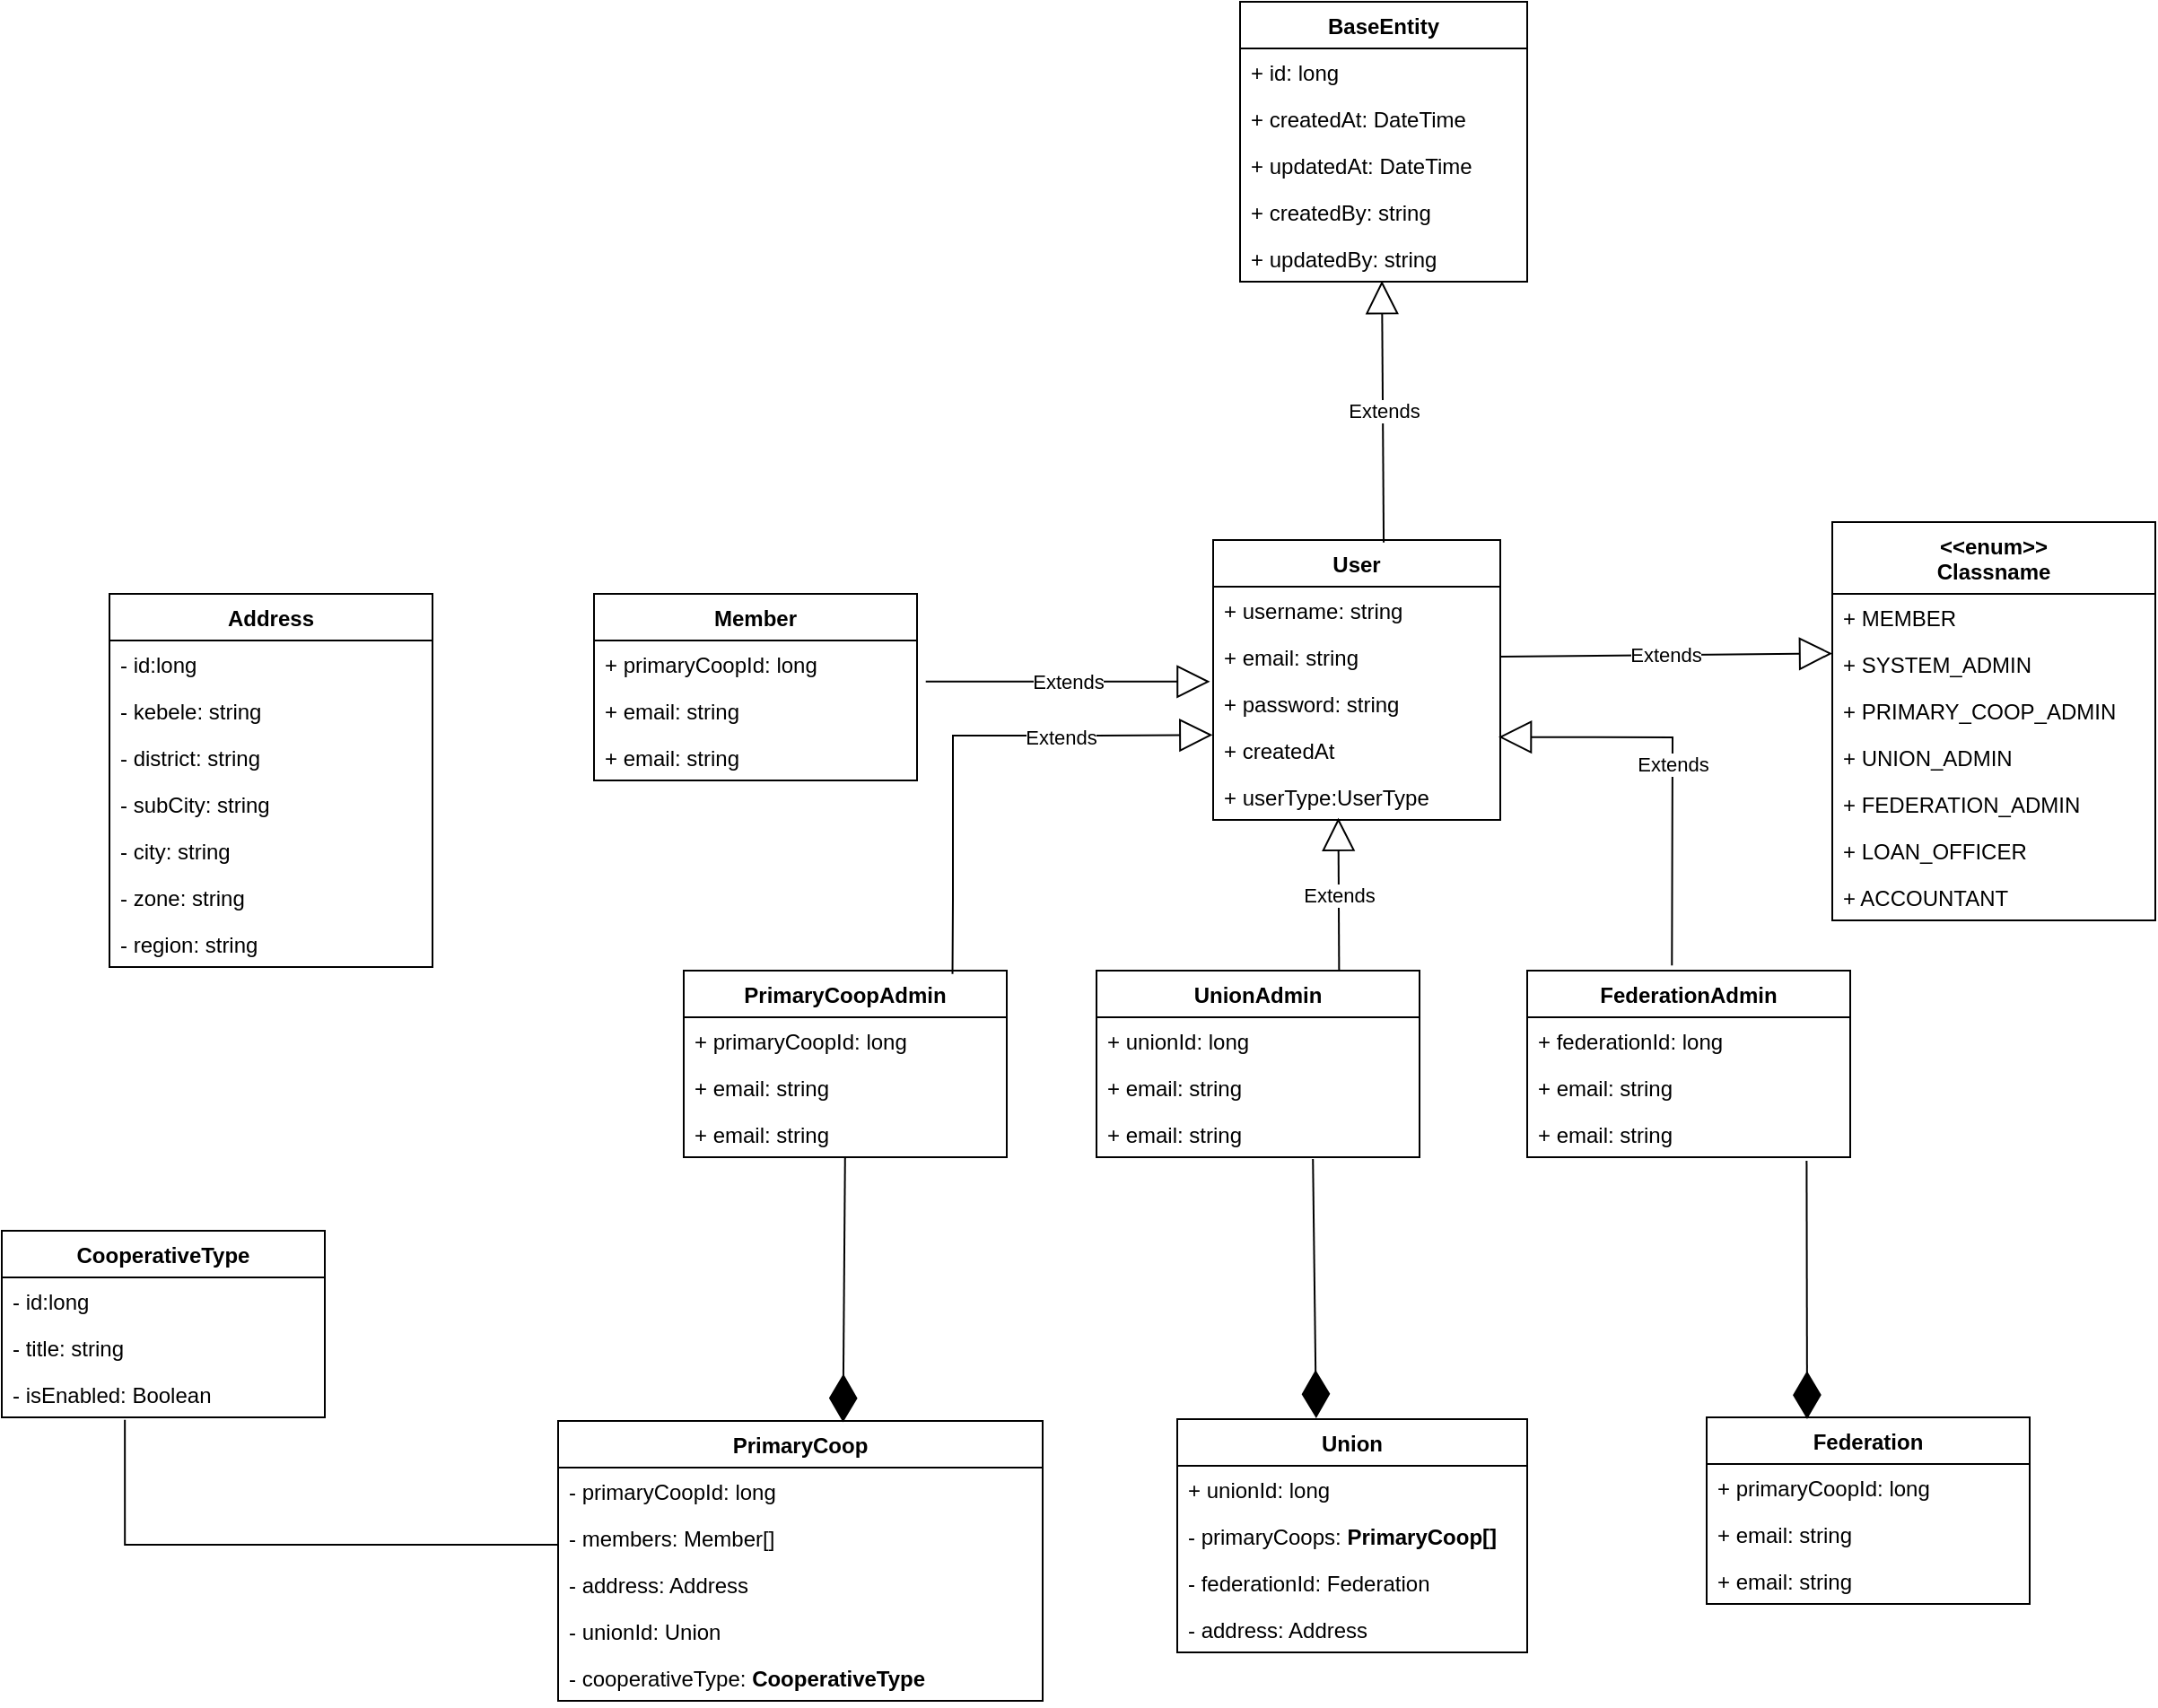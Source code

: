 <mxfile version="24.8.4">
  <diagram name="Page-1" id="tjhlQKhU3LrcpqJg-mDT">
    <mxGraphModel dx="2318" dy="2051" grid="1" gridSize="10" guides="1" tooltips="1" connect="1" arrows="1" fold="1" page="1" pageScale="1" pageWidth="850" pageHeight="1100" math="0" shadow="0">
      <root>
        <mxCell id="0" />
        <mxCell id="1" parent="0" />
        <mxCell id="XVEDFk87M5Y_E1yktcPb-2" value="User" style="swimlane;fontStyle=1;align=center;verticalAlign=top;childLayout=stackLayout;horizontal=1;startSize=26;horizontalStack=0;resizeParent=1;resizeParentMax=0;resizeLast=0;collapsible=1;marginBottom=0;whiteSpace=wrap;html=1;" vertex="1" parent="1">
          <mxGeometry x="345" y="160" width="160" height="156" as="geometry" />
        </mxCell>
        <mxCell id="XVEDFk87M5Y_E1yktcPb-10" value="+ username: string" style="text;strokeColor=none;fillColor=none;align=left;verticalAlign=top;spacingLeft=4;spacingRight=4;overflow=hidden;rotatable=0;points=[[0,0.5],[1,0.5]];portConstraint=eastwest;whiteSpace=wrap;html=1;" vertex="1" parent="XVEDFk87M5Y_E1yktcPb-2">
          <mxGeometry y="26" width="160" height="26" as="geometry" />
        </mxCell>
        <mxCell id="XVEDFk87M5Y_E1yktcPb-11" value="+ email: string" style="text;strokeColor=none;fillColor=none;align=left;verticalAlign=top;spacingLeft=4;spacingRight=4;overflow=hidden;rotatable=0;points=[[0,0.5],[1,0.5]];portConstraint=eastwest;whiteSpace=wrap;html=1;" vertex="1" parent="XVEDFk87M5Y_E1yktcPb-2">
          <mxGeometry y="52" width="160" height="26" as="geometry" />
        </mxCell>
        <mxCell id="XVEDFk87M5Y_E1yktcPb-12" value="+ password: string" style="text;strokeColor=none;fillColor=none;align=left;verticalAlign=top;spacingLeft=4;spacingRight=4;overflow=hidden;rotatable=0;points=[[0,0.5],[1,0.5]];portConstraint=eastwest;whiteSpace=wrap;html=1;" vertex="1" parent="XVEDFk87M5Y_E1yktcPb-2">
          <mxGeometry y="78" width="160" height="26" as="geometry" />
        </mxCell>
        <mxCell id="XVEDFk87M5Y_E1yktcPb-13" value="+ createdAt" style="text;strokeColor=none;fillColor=none;align=left;verticalAlign=top;spacingLeft=4;spacingRight=4;overflow=hidden;rotatable=0;points=[[0,0.5],[1,0.5]];portConstraint=eastwest;whiteSpace=wrap;html=1;" vertex="1" parent="XVEDFk87M5Y_E1yktcPb-2">
          <mxGeometry y="104" width="160" height="26" as="geometry" />
        </mxCell>
        <mxCell id="XVEDFk87M5Y_E1yktcPb-14" value="+ userType:UserType" style="text;strokeColor=none;fillColor=none;align=left;verticalAlign=top;spacingLeft=4;spacingRight=4;overflow=hidden;rotatable=0;points=[[0,0.5],[1,0.5]];portConstraint=eastwest;whiteSpace=wrap;html=1;" vertex="1" parent="XVEDFk87M5Y_E1yktcPb-2">
          <mxGeometry y="130" width="160" height="26" as="geometry" />
        </mxCell>
        <mxCell id="XVEDFk87M5Y_E1yktcPb-15" value="BaseEntity" style="swimlane;fontStyle=1;align=center;verticalAlign=top;childLayout=stackLayout;horizontal=1;startSize=26;horizontalStack=0;resizeParent=1;resizeParentMax=0;resizeLast=0;collapsible=1;marginBottom=0;whiteSpace=wrap;html=1;" vertex="1" parent="1">
          <mxGeometry x="360" y="-140" width="160" height="156" as="geometry" />
        </mxCell>
        <mxCell id="XVEDFk87M5Y_E1yktcPb-16" value="+ id: long" style="text;strokeColor=none;fillColor=none;align=left;verticalAlign=top;spacingLeft=4;spacingRight=4;overflow=hidden;rotatable=0;points=[[0,0.5],[1,0.5]];portConstraint=eastwest;whiteSpace=wrap;html=1;" vertex="1" parent="XVEDFk87M5Y_E1yktcPb-15">
          <mxGeometry y="26" width="160" height="26" as="geometry" />
        </mxCell>
        <mxCell id="XVEDFk87M5Y_E1yktcPb-22" value="+ createdAt: DateTime" style="text;strokeColor=none;fillColor=none;align=left;verticalAlign=top;spacingLeft=4;spacingRight=4;overflow=hidden;rotatable=0;points=[[0,0.5],[1,0.5]];portConstraint=eastwest;whiteSpace=wrap;html=1;" vertex="1" parent="XVEDFk87M5Y_E1yktcPb-15">
          <mxGeometry y="52" width="160" height="26" as="geometry" />
        </mxCell>
        <mxCell id="XVEDFk87M5Y_E1yktcPb-21" value="+ updatedAt: DateTime" style="text;strokeColor=none;fillColor=none;align=left;verticalAlign=top;spacingLeft=4;spacingRight=4;overflow=hidden;rotatable=0;points=[[0,0.5],[1,0.5]];portConstraint=eastwest;whiteSpace=wrap;html=1;" vertex="1" parent="XVEDFk87M5Y_E1yktcPb-15">
          <mxGeometry y="78" width="160" height="26" as="geometry" />
        </mxCell>
        <mxCell id="XVEDFk87M5Y_E1yktcPb-20" value="+ createdBy: string" style="text;strokeColor=none;fillColor=none;align=left;verticalAlign=top;spacingLeft=4;spacingRight=4;overflow=hidden;rotatable=0;points=[[0,0.5],[1,0.5]];portConstraint=eastwest;whiteSpace=wrap;html=1;" vertex="1" parent="XVEDFk87M5Y_E1yktcPb-15">
          <mxGeometry y="104" width="160" height="26" as="geometry" />
        </mxCell>
        <mxCell id="XVEDFk87M5Y_E1yktcPb-19" value="+ updatedBy: string" style="text;strokeColor=none;fillColor=none;align=left;verticalAlign=top;spacingLeft=4;spacingRight=4;overflow=hidden;rotatable=0;points=[[0,0.5],[1,0.5]];portConstraint=eastwest;whiteSpace=wrap;html=1;" vertex="1" parent="XVEDFk87M5Y_E1yktcPb-15">
          <mxGeometry y="130" width="160" height="26" as="geometry" />
        </mxCell>
        <mxCell id="XVEDFk87M5Y_E1yktcPb-28" value="Extends" style="endArrow=block;endSize=16;endFill=0;html=1;rounded=0;exitX=0.594;exitY=0.009;exitDx=0;exitDy=0;entryX=0.494;entryY=0.982;entryDx=0;entryDy=0;entryPerimeter=0;exitPerimeter=0;" edge="1" parent="1" source="XVEDFk87M5Y_E1yktcPb-2" target="XVEDFk87M5Y_E1yktcPb-19">
          <mxGeometry width="160" relative="1" as="geometry">
            <mxPoint x="370" y="10" as="sourcePoint" />
            <mxPoint x="530" y="10" as="targetPoint" />
          </mxGeometry>
        </mxCell>
        <mxCell id="XVEDFk87M5Y_E1yktcPb-36" value="&amp;lt;&amp;lt;enum&amp;gt;&amp;gt;&lt;div&gt;Classname&lt;/div&gt;" style="swimlane;fontStyle=1;align=center;verticalAlign=top;childLayout=stackLayout;horizontal=1;startSize=40;horizontalStack=0;resizeParent=1;resizeParentMax=0;resizeLast=0;collapsible=1;marginBottom=0;whiteSpace=wrap;html=1;" vertex="1" parent="1">
          <mxGeometry x="690" y="150" width="180" height="222" as="geometry" />
        </mxCell>
        <mxCell id="XVEDFk87M5Y_E1yktcPb-37" value="+ MEMBER" style="text;strokeColor=none;fillColor=none;align=left;verticalAlign=top;spacingLeft=4;spacingRight=4;overflow=hidden;rotatable=0;points=[[0,0.5],[1,0.5]];portConstraint=eastwest;whiteSpace=wrap;html=1;" vertex="1" parent="XVEDFk87M5Y_E1yktcPb-36">
          <mxGeometry y="40" width="180" height="26" as="geometry" />
        </mxCell>
        <mxCell id="XVEDFk87M5Y_E1yktcPb-43" value="+ SYSTEM_ADMIN" style="text;strokeColor=none;fillColor=none;align=left;verticalAlign=top;spacingLeft=4;spacingRight=4;overflow=hidden;rotatable=0;points=[[0,0.5],[1,0.5]];portConstraint=eastwest;whiteSpace=wrap;html=1;" vertex="1" parent="XVEDFk87M5Y_E1yktcPb-36">
          <mxGeometry y="66" width="180" height="26" as="geometry" />
        </mxCell>
        <mxCell id="XVEDFk87M5Y_E1yktcPb-40" value="+ PRIMARY_COOP_ADMIN" style="text;strokeColor=none;fillColor=none;align=left;verticalAlign=top;spacingLeft=4;spacingRight=4;overflow=hidden;rotatable=0;points=[[0,0.5],[1,0.5]];portConstraint=eastwest;whiteSpace=wrap;html=1;" vertex="1" parent="XVEDFk87M5Y_E1yktcPb-36">
          <mxGeometry y="92" width="180" height="26" as="geometry" />
        </mxCell>
        <mxCell id="XVEDFk87M5Y_E1yktcPb-41" value="+ UNION_ADMIN" style="text;strokeColor=none;fillColor=none;align=left;verticalAlign=top;spacingLeft=4;spacingRight=4;overflow=hidden;rotatable=0;points=[[0,0.5],[1,0.5]];portConstraint=eastwest;whiteSpace=wrap;html=1;" vertex="1" parent="XVEDFk87M5Y_E1yktcPb-36">
          <mxGeometry y="118" width="180" height="26" as="geometry" />
        </mxCell>
        <mxCell id="XVEDFk87M5Y_E1yktcPb-42" value="+ FEDERATION_ADMIN" style="text;strokeColor=none;fillColor=none;align=left;verticalAlign=top;spacingLeft=4;spacingRight=4;overflow=hidden;rotatable=0;points=[[0,0.5],[1,0.5]];portConstraint=eastwest;whiteSpace=wrap;html=1;" vertex="1" parent="XVEDFk87M5Y_E1yktcPb-36">
          <mxGeometry y="144" width="180" height="26" as="geometry" />
        </mxCell>
        <mxCell id="XVEDFk87M5Y_E1yktcPb-44" value="+ LOAN_OFFICER" style="text;strokeColor=none;fillColor=none;align=left;verticalAlign=top;spacingLeft=4;spacingRight=4;overflow=hidden;rotatable=0;points=[[0,0.5],[1,0.5]];portConstraint=eastwest;whiteSpace=wrap;html=1;" vertex="1" parent="XVEDFk87M5Y_E1yktcPb-36">
          <mxGeometry y="170" width="180" height="26" as="geometry" />
        </mxCell>
        <mxCell id="XVEDFk87M5Y_E1yktcPb-45" value="+ ACCOUNTANT" style="text;strokeColor=none;fillColor=none;align=left;verticalAlign=top;spacingLeft=4;spacingRight=4;overflow=hidden;rotatable=0;points=[[0,0.5],[1,0.5]];portConstraint=eastwest;whiteSpace=wrap;html=1;" vertex="1" parent="XVEDFk87M5Y_E1yktcPb-36">
          <mxGeometry y="196" width="180" height="26" as="geometry" />
        </mxCell>
        <mxCell id="XVEDFk87M5Y_E1yktcPb-46" value="Extends" style="endArrow=block;endSize=16;endFill=0;html=1;rounded=0;entryX=0;entryY=0.279;entryDx=0;entryDy=0;entryPerimeter=0;exitX=1;exitY=0.5;exitDx=0;exitDy=0;" edge="1" parent="1" source="XVEDFk87M5Y_E1yktcPb-11" target="XVEDFk87M5Y_E1yktcPb-43">
          <mxGeometry width="160" relative="1" as="geometry">
            <mxPoint x="505.0" y="219.998" as="sourcePoint" />
            <mxPoint x="664.88" y="221.052" as="targetPoint" />
          </mxGeometry>
        </mxCell>
        <mxCell id="XVEDFk87M5Y_E1yktcPb-47" value="PrimaryCoopAdmin" style="swimlane;fontStyle=1;align=center;verticalAlign=top;childLayout=stackLayout;horizontal=1;startSize=26;horizontalStack=0;resizeParent=1;resizeParentMax=0;resizeLast=0;collapsible=1;marginBottom=0;whiteSpace=wrap;html=1;" vertex="1" parent="1">
          <mxGeometry x="50" y="400" width="180" height="104" as="geometry" />
        </mxCell>
        <mxCell id="XVEDFk87M5Y_E1yktcPb-54" value="+ primaryCoopId: long" style="text;strokeColor=none;fillColor=none;align=left;verticalAlign=top;spacingLeft=4;spacingRight=4;overflow=hidden;rotatable=0;points=[[0,0.5],[1,0.5]];portConstraint=eastwest;whiteSpace=wrap;html=1;" vertex="1" parent="XVEDFk87M5Y_E1yktcPb-47">
          <mxGeometry y="26" width="180" height="26" as="geometry" />
        </mxCell>
        <mxCell id="XVEDFk87M5Y_E1yktcPb-53" value="+ email: string" style="text;strokeColor=none;fillColor=none;align=left;verticalAlign=top;spacingLeft=4;spacingRight=4;overflow=hidden;rotatable=0;points=[[0,0.5],[1,0.5]];portConstraint=eastwest;whiteSpace=wrap;html=1;" vertex="1" parent="XVEDFk87M5Y_E1yktcPb-47">
          <mxGeometry y="52" width="180" height="26" as="geometry" />
        </mxCell>
        <mxCell id="XVEDFk87M5Y_E1yktcPb-49" value="+ email: string" style="text;strokeColor=none;fillColor=none;align=left;verticalAlign=top;spacingLeft=4;spacingRight=4;overflow=hidden;rotatable=0;points=[[0,0.5],[1,0.5]];portConstraint=eastwest;whiteSpace=wrap;html=1;" vertex="1" parent="XVEDFk87M5Y_E1yktcPb-47">
          <mxGeometry y="78" width="180" height="26" as="geometry" />
        </mxCell>
        <mxCell id="XVEDFk87M5Y_E1yktcPb-57" value="UnionAdmin" style="swimlane;fontStyle=1;align=center;verticalAlign=top;childLayout=stackLayout;horizontal=1;startSize=26;horizontalStack=0;resizeParent=1;resizeParentMax=0;resizeLast=0;collapsible=1;marginBottom=0;whiteSpace=wrap;html=1;" vertex="1" parent="1">
          <mxGeometry x="280" y="400" width="180" height="104" as="geometry" />
        </mxCell>
        <mxCell id="XVEDFk87M5Y_E1yktcPb-59" value="+ unionId: long" style="text;strokeColor=none;fillColor=none;align=left;verticalAlign=top;spacingLeft=4;spacingRight=4;overflow=hidden;rotatable=0;points=[[0,0.5],[1,0.5]];portConstraint=eastwest;whiteSpace=wrap;html=1;" vertex="1" parent="XVEDFk87M5Y_E1yktcPb-57">
          <mxGeometry y="26" width="180" height="26" as="geometry" />
        </mxCell>
        <mxCell id="XVEDFk87M5Y_E1yktcPb-60" value="+ email: string" style="text;strokeColor=none;fillColor=none;align=left;verticalAlign=top;spacingLeft=4;spacingRight=4;overflow=hidden;rotatable=0;points=[[0,0.5],[1,0.5]];portConstraint=eastwest;whiteSpace=wrap;html=1;" vertex="1" parent="XVEDFk87M5Y_E1yktcPb-57">
          <mxGeometry y="52" width="180" height="26" as="geometry" />
        </mxCell>
        <mxCell id="XVEDFk87M5Y_E1yktcPb-61" value="+ email: string" style="text;strokeColor=none;fillColor=none;align=left;verticalAlign=top;spacingLeft=4;spacingRight=4;overflow=hidden;rotatable=0;points=[[0,0.5],[1,0.5]];portConstraint=eastwest;whiteSpace=wrap;html=1;" vertex="1" parent="XVEDFk87M5Y_E1yktcPb-57">
          <mxGeometry y="78" width="180" height="26" as="geometry" />
        </mxCell>
        <mxCell id="XVEDFk87M5Y_E1yktcPb-62" value="FederationAdmin" style="swimlane;fontStyle=1;align=center;verticalAlign=top;childLayout=stackLayout;horizontal=1;startSize=26;horizontalStack=0;resizeParent=1;resizeParentMax=0;resizeLast=0;collapsible=1;marginBottom=0;whiteSpace=wrap;html=1;" vertex="1" parent="1">
          <mxGeometry x="520" y="400" width="180" height="104" as="geometry" />
        </mxCell>
        <mxCell id="XVEDFk87M5Y_E1yktcPb-63" value="+ federationId: long" style="text;strokeColor=none;fillColor=none;align=left;verticalAlign=top;spacingLeft=4;spacingRight=4;overflow=hidden;rotatable=0;points=[[0,0.5],[1,0.5]];portConstraint=eastwest;whiteSpace=wrap;html=1;" vertex="1" parent="XVEDFk87M5Y_E1yktcPb-62">
          <mxGeometry y="26" width="180" height="26" as="geometry" />
        </mxCell>
        <mxCell id="XVEDFk87M5Y_E1yktcPb-64" value="+ email: string" style="text;strokeColor=none;fillColor=none;align=left;verticalAlign=top;spacingLeft=4;spacingRight=4;overflow=hidden;rotatable=0;points=[[0,0.5],[1,0.5]];portConstraint=eastwest;whiteSpace=wrap;html=1;" vertex="1" parent="XVEDFk87M5Y_E1yktcPb-62">
          <mxGeometry y="52" width="180" height="26" as="geometry" />
        </mxCell>
        <mxCell id="XVEDFk87M5Y_E1yktcPb-65" value="+ email: string" style="text;strokeColor=none;fillColor=none;align=left;verticalAlign=top;spacingLeft=4;spacingRight=4;overflow=hidden;rotatable=0;points=[[0,0.5],[1,0.5]];portConstraint=eastwest;whiteSpace=wrap;html=1;" vertex="1" parent="XVEDFk87M5Y_E1yktcPb-62">
          <mxGeometry y="78" width="180" height="26" as="geometry" />
        </mxCell>
        <mxCell id="XVEDFk87M5Y_E1yktcPb-66" value="Extends" style="endArrow=block;endSize=16;endFill=0;html=1;rounded=0;entryX=0.436;entryY=0.956;entryDx=0;entryDy=0;entryPerimeter=0;exitX=0.751;exitY=0.012;exitDx=0;exitDy=0;exitPerimeter=0;" edge="1" parent="1" target="XVEDFk87M5Y_E1yktcPb-14">
          <mxGeometry width="160" relative="1" as="geometry">
            <mxPoint x="415.18" y="400.248" as="sourcePoint" />
            <mxPoint x="412.68" y="316.742" as="targetPoint" />
          </mxGeometry>
        </mxCell>
        <mxCell id="XVEDFk87M5Y_E1yktcPb-67" value="Extends" style="endArrow=block;endSize=16;endFill=0;html=1;rounded=0;entryX=0.994;entryY=0.223;entryDx=0;entryDy=0;entryPerimeter=0;exitX=0.448;exitY=-0.028;exitDx=0;exitDy=0;exitPerimeter=0;" edge="1" parent="1" source="XVEDFk87M5Y_E1yktcPb-62" target="XVEDFk87M5Y_E1yktcPb-13">
          <mxGeometry width="160" relative="1" as="geometry">
            <mxPoint x="479.76" y="397.26" as="sourcePoint" />
            <mxPoint x="483.76" y="316.26" as="targetPoint" />
            <Array as="points">
              <mxPoint x="601" y="270" />
            </Array>
          </mxGeometry>
        </mxCell>
        <mxCell id="XVEDFk87M5Y_E1yktcPb-68" value="PrimaryCoop" style="swimlane;fontStyle=1;align=center;verticalAlign=top;childLayout=stackLayout;horizontal=1;startSize=26;horizontalStack=0;resizeParent=1;resizeParentMax=0;resizeLast=0;collapsible=1;marginBottom=0;whiteSpace=wrap;html=1;" vertex="1" parent="1">
          <mxGeometry x="-20" y="651" width="270" height="156" as="geometry" />
        </mxCell>
        <mxCell id="XVEDFk87M5Y_E1yktcPb-69" value="- primaryCoopId: long" style="text;strokeColor=none;fillColor=none;align=left;verticalAlign=top;spacingLeft=4;spacingRight=4;overflow=hidden;rotatable=0;points=[[0,0.5],[1,0.5]];portConstraint=eastwest;whiteSpace=wrap;html=1;" vertex="1" parent="XVEDFk87M5Y_E1yktcPb-68">
          <mxGeometry y="26" width="270" height="26" as="geometry" />
        </mxCell>
        <mxCell id="XVEDFk87M5Y_E1yktcPb-70" value="- members: Member[]" style="text;strokeColor=none;fillColor=none;align=left;verticalAlign=top;spacingLeft=4;spacingRight=4;overflow=hidden;rotatable=0;points=[[0,0.5],[1,0.5]];portConstraint=eastwest;whiteSpace=wrap;html=1;" vertex="1" parent="XVEDFk87M5Y_E1yktcPb-68">
          <mxGeometry y="52" width="270" height="26" as="geometry" />
        </mxCell>
        <mxCell id="XVEDFk87M5Y_E1yktcPb-99" value="- address: Address" style="text;strokeColor=none;fillColor=none;align=left;verticalAlign=top;spacingLeft=4;spacingRight=4;overflow=hidden;rotatable=0;points=[[0,0.5],[1,0.5]];portConstraint=eastwest;whiteSpace=wrap;html=1;" vertex="1" parent="XVEDFk87M5Y_E1yktcPb-68">
          <mxGeometry y="78" width="270" height="26" as="geometry" />
        </mxCell>
        <mxCell id="XVEDFk87M5Y_E1yktcPb-118" value="- unionId: Union" style="text;strokeColor=none;fillColor=none;align=left;verticalAlign=top;spacingLeft=4;spacingRight=4;overflow=hidden;rotatable=0;points=[[0,0.5],[1,0.5]];portConstraint=eastwest;whiteSpace=wrap;html=1;" vertex="1" parent="XVEDFk87M5Y_E1yktcPb-68">
          <mxGeometry y="104" width="270" height="26" as="geometry" />
        </mxCell>
        <mxCell id="XVEDFk87M5Y_E1yktcPb-71" value="- cooperativeType:&amp;nbsp;&lt;span style=&quot;font-weight: 700; text-align: center;&quot;&gt;CooperativeType&lt;/span&gt;" style="text;strokeColor=none;fillColor=none;align=left;verticalAlign=top;spacingLeft=4;spacingRight=4;overflow=hidden;rotatable=0;points=[[0,0.5],[1,0.5]];portConstraint=eastwest;whiteSpace=wrap;html=1;" vertex="1" parent="XVEDFk87M5Y_E1yktcPb-68">
          <mxGeometry y="130" width="270" height="26" as="geometry" />
        </mxCell>
        <mxCell id="XVEDFk87M5Y_E1yktcPb-73" value="Union" style="swimlane;fontStyle=1;align=center;verticalAlign=top;childLayout=stackLayout;horizontal=1;startSize=26;horizontalStack=0;resizeParent=1;resizeParentMax=0;resizeLast=0;collapsible=1;marginBottom=0;whiteSpace=wrap;html=1;" vertex="1" parent="1">
          <mxGeometry x="325" y="650" width="195" height="130" as="geometry" />
        </mxCell>
        <mxCell id="XVEDFk87M5Y_E1yktcPb-74" value="+ unionId: long" style="text;strokeColor=none;fillColor=none;align=left;verticalAlign=top;spacingLeft=4;spacingRight=4;overflow=hidden;rotatable=0;points=[[0,0.5],[1,0.5]];portConstraint=eastwest;whiteSpace=wrap;html=1;" vertex="1" parent="XVEDFk87M5Y_E1yktcPb-73">
          <mxGeometry y="26" width="195" height="26" as="geometry" />
        </mxCell>
        <mxCell id="XVEDFk87M5Y_E1yktcPb-75" value="- primaryCoops:&amp;nbsp;&lt;span style=&quot;font-weight: 700; text-align: center;&quot;&gt;PrimaryCoop[]&lt;/span&gt;" style="text;strokeColor=none;fillColor=none;align=left;verticalAlign=top;spacingLeft=4;spacingRight=4;overflow=hidden;rotatable=0;points=[[0,0.5],[1,0.5]];portConstraint=eastwest;whiteSpace=wrap;html=1;" vertex="1" parent="XVEDFk87M5Y_E1yktcPb-73">
          <mxGeometry y="52" width="195" height="26" as="geometry" />
        </mxCell>
        <mxCell id="XVEDFk87M5Y_E1yktcPb-119" value="- federationId: Federation" style="text;strokeColor=none;fillColor=none;align=left;verticalAlign=top;spacingLeft=4;spacingRight=4;overflow=hidden;rotatable=0;points=[[0,0.5],[1,0.5]];portConstraint=eastwest;whiteSpace=wrap;html=1;" vertex="1" parent="XVEDFk87M5Y_E1yktcPb-73">
          <mxGeometry y="78" width="195" height="26" as="geometry" />
        </mxCell>
        <mxCell id="XVEDFk87M5Y_E1yktcPb-76" value="- address: Address" style="text;strokeColor=none;fillColor=none;align=left;verticalAlign=top;spacingLeft=4;spacingRight=4;overflow=hidden;rotatable=0;points=[[0,0.5],[1,0.5]];portConstraint=eastwest;whiteSpace=wrap;html=1;" vertex="1" parent="XVEDFk87M5Y_E1yktcPb-73">
          <mxGeometry y="104" width="195" height="26" as="geometry" />
        </mxCell>
        <mxCell id="XVEDFk87M5Y_E1yktcPb-77" value="Federation" style="swimlane;fontStyle=1;align=center;verticalAlign=top;childLayout=stackLayout;horizontal=1;startSize=26;horizontalStack=0;resizeParent=1;resizeParentMax=0;resizeLast=0;collapsible=1;marginBottom=0;whiteSpace=wrap;html=1;" vertex="1" parent="1">
          <mxGeometry x="620" y="649" width="180" height="104" as="geometry" />
        </mxCell>
        <mxCell id="XVEDFk87M5Y_E1yktcPb-78" value="+ primaryCoopId: long" style="text;strokeColor=none;fillColor=none;align=left;verticalAlign=top;spacingLeft=4;spacingRight=4;overflow=hidden;rotatable=0;points=[[0,0.5],[1,0.5]];portConstraint=eastwest;whiteSpace=wrap;html=1;" vertex="1" parent="XVEDFk87M5Y_E1yktcPb-77">
          <mxGeometry y="26" width="180" height="26" as="geometry" />
        </mxCell>
        <mxCell id="XVEDFk87M5Y_E1yktcPb-79" value="+ email: string" style="text;strokeColor=none;fillColor=none;align=left;verticalAlign=top;spacingLeft=4;spacingRight=4;overflow=hidden;rotatable=0;points=[[0,0.5],[1,0.5]];portConstraint=eastwest;whiteSpace=wrap;html=1;" vertex="1" parent="XVEDFk87M5Y_E1yktcPb-77">
          <mxGeometry y="52" width="180" height="26" as="geometry" />
        </mxCell>
        <mxCell id="XVEDFk87M5Y_E1yktcPb-80" value="+ email: string" style="text;strokeColor=none;fillColor=none;align=left;verticalAlign=top;spacingLeft=4;spacingRight=4;overflow=hidden;rotatable=0;points=[[0,0.5],[1,0.5]];portConstraint=eastwest;whiteSpace=wrap;html=1;" vertex="1" parent="XVEDFk87M5Y_E1yktcPb-77">
          <mxGeometry y="78" width="180" height="26" as="geometry" />
        </mxCell>
        <mxCell id="XVEDFk87M5Y_E1yktcPb-82" value="Member" style="swimlane;fontStyle=1;align=center;verticalAlign=top;childLayout=stackLayout;horizontal=1;startSize=26;horizontalStack=0;resizeParent=1;resizeParentMax=0;resizeLast=0;collapsible=1;marginBottom=0;whiteSpace=wrap;html=1;" vertex="1" parent="1">
          <mxGeometry y="190" width="180" height="104" as="geometry" />
        </mxCell>
        <mxCell id="XVEDFk87M5Y_E1yktcPb-83" value="+ primaryCoopId: long" style="text;strokeColor=none;fillColor=none;align=left;verticalAlign=top;spacingLeft=4;spacingRight=4;overflow=hidden;rotatable=0;points=[[0,0.5],[1,0.5]];portConstraint=eastwest;whiteSpace=wrap;html=1;" vertex="1" parent="XVEDFk87M5Y_E1yktcPb-82">
          <mxGeometry y="26" width="180" height="26" as="geometry" />
        </mxCell>
        <mxCell id="XVEDFk87M5Y_E1yktcPb-84" value="+ email: string" style="text;strokeColor=none;fillColor=none;align=left;verticalAlign=top;spacingLeft=4;spacingRight=4;overflow=hidden;rotatable=0;points=[[0,0.5],[1,0.5]];portConstraint=eastwest;whiteSpace=wrap;html=1;" vertex="1" parent="XVEDFk87M5Y_E1yktcPb-82">
          <mxGeometry y="52" width="180" height="26" as="geometry" />
        </mxCell>
        <mxCell id="XVEDFk87M5Y_E1yktcPb-85" value="+ email: string" style="text;strokeColor=none;fillColor=none;align=left;verticalAlign=top;spacingLeft=4;spacingRight=4;overflow=hidden;rotatable=0;points=[[0,0.5],[1,0.5]];portConstraint=eastwest;whiteSpace=wrap;html=1;" vertex="1" parent="XVEDFk87M5Y_E1yktcPb-82">
          <mxGeometry y="78" width="180" height="26" as="geometry" />
        </mxCell>
        <mxCell id="XVEDFk87M5Y_E1yktcPb-87" value="Extends" style="endArrow=block;endSize=16;endFill=0;html=1;rounded=0;entryX=-0.011;entryY=1.034;entryDx=0;entryDy=0;entryPerimeter=0;exitX=1.027;exitY=-0.12;exitDx=0;exitDy=0;exitPerimeter=0;" edge="1" parent="1" source="XVEDFk87M5Y_E1yktcPb-84" target="XVEDFk87M5Y_E1yktcPb-11">
          <mxGeometry width="160" relative="1" as="geometry">
            <mxPoint x="170.38" y="251.32" as="sourcePoint" />
            <mxPoint x="364.38" y="120.32" as="targetPoint" />
          </mxGeometry>
        </mxCell>
        <mxCell id="XVEDFk87M5Y_E1yktcPb-90" value="" style="endArrow=diamondThin;endFill=1;endSize=24;html=1;rounded=0;entryX=0.588;entryY=0.005;entryDx=0;entryDy=0;entryPerimeter=0;" edge="1" parent="1" source="XVEDFk87M5Y_E1yktcPb-49" target="XVEDFk87M5Y_E1yktcPb-68">
          <mxGeometry width="160" relative="1" as="geometry">
            <mxPoint x="70" y="560" as="sourcePoint" />
            <mxPoint x="230" y="560" as="targetPoint" />
          </mxGeometry>
        </mxCell>
        <mxCell id="XVEDFk87M5Y_E1yktcPb-92" value="" style="endArrow=diamondThin;endFill=1;endSize=24;html=1;rounded=0;entryX=0.397;entryY=-0.004;entryDx=0;entryDy=0;exitX=0.67;exitY=1.038;exitDx=0;exitDy=0;exitPerimeter=0;entryPerimeter=0;" edge="1" parent="1" source="XVEDFk87M5Y_E1yktcPb-61" target="XVEDFk87M5Y_E1yktcPb-73">
          <mxGeometry width="160" relative="1" as="geometry">
            <mxPoint x="416.66" y="506.7" as="sourcePoint" />
            <mxPoint x="413.66" y="639.7" as="targetPoint" />
          </mxGeometry>
        </mxCell>
        <mxCell id="XVEDFk87M5Y_E1yktcPb-93" value="" style="endArrow=diamondThin;endFill=1;endSize=24;html=1;rounded=0;entryX=0.311;entryY=0.01;entryDx=0;entryDy=0;entryPerimeter=0;exitX=0.865;exitY=1.077;exitDx=0;exitDy=0;exitPerimeter=0;" edge="1" parent="1" source="XVEDFk87M5Y_E1yktcPb-65" target="XVEDFk87M5Y_E1yktcPb-77">
          <mxGeometry width="160" relative="1" as="geometry">
            <mxPoint x="670" y="510" as="sourcePoint" />
            <mxPoint x="670" y="630" as="targetPoint" />
          </mxGeometry>
        </mxCell>
        <mxCell id="XVEDFk87M5Y_E1yktcPb-94" value="Extends" style="endArrow=block;endSize=16;endFill=0;html=1;rounded=0;entryX=-0.002;entryY=1.18;entryDx=0;entryDy=0;entryPerimeter=0;exitX=0.832;exitY=0.018;exitDx=0;exitDy=0;exitPerimeter=0;" edge="1" parent="1" source="XVEDFk87M5Y_E1yktcPb-47" target="XVEDFk87M5Y_E1yktcPb-12">
          <mxGeometry x="0.39" y="-1" width="160" relative="1" as="geometry">
            <mxPoint x="151" y="400" as="sourcePoint" />
            <mxPoint x="345" y="269" as="targetPoint" />
            <Array as="points">
              <mxPoint x="200" y="360" />
              <mxPoint x="200" y="269" />
              <mxPoint x="280" y="269" />
            </Array>
            <mxPoint as="offset" />
          </mxGeometry>
        </mxCell>
        <mxCell id="XVEDFk87M5Y_E1yktcPb-95" value="CooperativeType" style="swimlane;fontStyle=1;align=center;verticalAlign=top;childLayout=stackLayout;horizontal=1;startSize=26;horizontalStack=0;resizeParent=1;resizeParentMax=0;resizeLast=0;collapsible=1;marginBottom=0;whiteSpace=wrap;html=1;" vertex="1" parent="1">
          <mxGeometry x="-330" y="545" width="180" height="104" as="geometry" />
        </mxCell>
        <mxCell id="XVEDFk87M5Y_E1yktcPb-96" value="- id:long" style="text;strokeColor=none;fillColor=none;align=left;verticalAlign=top;spacingLeft=4;spacingRight=4;overflow=hidden;rotatable=0;points=[[0,0.5],[1,0.5]];portConstraint=eastwest;whiteSpace=wrap;html=1;" vertex="1" parent="XVEDFk87M5Y_E1yktcPb-95">
          <mxGeometry y="26" width="180" height="26" as="geometry" />
        </mxCell>
        <mxCell id="XVEDFk87M5Y_E1yktcPb-97" value="- title: string" style="text;strokeColor=none;fillColor=none;align=left;verticalAlign=top;spacingLeft=4;spacingRight=4;overflow=hidden;rotatable=0;points=[[0,0.5],[1,0.5]];portConstraint=eastwest;whiteSpace=wrap;html=1;" vertex="1" parent="XVEDFk87M5Y_E1yktcPb-95">
          <mxGeometry y="52" width="180" height="26" as="geometry" />
        </mxCell>
        <mxCell id="XVEDFk87M5Y_E1yktcPb-98" value="- isEnabled: Boolean" style="text;strokeColor=none;fillColor=none;align=left;verticalAlign=top;spacingLeft=4;spacingRight=4;overflow=hidden;rotatable=0;points=[[0,0.5],[1,0.5]];portConstraint=eastwest;whiteSpace=wrap;html=1;" vertex="1" parent="XVEDFk87M5Y_E1yktcPb-95">
          <mxGeometry y="78" width="180" height="26" as="geometry" />
        </mxCell>
        <mxCell id="XVEDFk87M5Y_E1yktcPb-101" value="" style="endArrow=none;html=1;edgeStyle=orthogonalEdgeStyle;rounded=0;exitX=0.381;exitY=1.051;exitDx=0;exitDy=0;exitPerimeter=0;entryX=0;entryY=0.654;entryDx=0;entryDy=0;entryPerimeter=0;" edge="1" parent="1" source="XVEDFk87M5Y_E1yktcPb-98" target="XVEDFk87M5Y_E1yktcPb-70">
          <mxGeometry relative="1" as="geometry">
            <mxPoint x="-270" y="710" as="sourcePoint" />
            <mxPoint x="-110" y="710" as="targetPoint" />
            <Array as="points">
              <mxPoint x="-261" y="720" />
            </Array>
          </mxGeometry>
        </mxCell>
        <mxCell id="XVEDFk87M5Y_E1yktcPb-104" value="Address" style="swimlane;fontStyle=1;align=center;verticalAlign=top;childLayout=stackLayout;horizontal=1;startSize=26;horizontalStack=0;resizeParent=1;resizeParentMax=0;resizeLast=0;collapsible=1;marginBottom=0;whiteSpace=wrap;html=1;" vertex="1" parent="1">
          <mxGeometry x="-270" y="190" width="180" height="208" as="geometry" />
        </mxCell>
        <mxCell id="XVEDFk87M5Y_E1yktcPb-105" value="- id:long" style="text;strokeColor=none;fillColor=none;align=left;verticalAlign=top;spacingLeft=4;spacingRight=4;overflow=hidden;rotatable=0;points=[[0,0.5],[1,0.5]];portConstraint=eastwest;whiteSpace=wrap;html=1;" vertex="1" parent="XVEDFk87M5Y_E1yktcPb-104">
          <mxGeometry y="26" width="180" height="26" as="geometry" />
        </mxCell>
        <mxCell id="XVEDFk87M5Y_E1yktcPb-108" value="- kebele: string" style="text;strokeColor=none;fillColor=none;align=left;verticalAlign=top;spacingLeft=4;spacingRight=4;overflow=hidden;rotatable=0;points=[[0,0.5],[1,0.5]];portConstraint=eastwest;whiteSpace=wrap;html=1;" vertex="1" parent="XVEDFk87M5Y_E1yktcPb-104">
          <mxGeometry y="52" width="180" height="26" as="geometry" />
        </mxCell>
        <mxCell id="XVEDFk87M5Y_E1yktcPb-114" value="- district: string" style="text;strokeColor=none;fillColor=none;align=left;verticalAlign=top;spacingLeft=4;spacingRight=4;overflow=hidden;rotatable=0;points=[[0,0.5],[1,0.5]];portConstraint=eastwest;whiteSpace=wrap;html=1;" vertex="1" parent="XVEDFk87M5Y_E1yktcPb-104">
          <mxGeometry y="78" width="180" height="26" as="geometry" />
        </mxCell>
        <mxCell id="XVEDFk87M5Y_E1yktcPb-113" value="- subCity: string" style="text;strokeColor=none;fillColor=none;align=left;verticalAlign=top;spacingLeft=4;spacingRight=4;overflow=hidden;rotatable=0;points=[[0,0.5],[1,0.5]];portConstraint=eastwest;whiteSpace=wrap;html=1;" vertex="1" parent="XVEDFk87M5Y_E1yktcPb-104">
          <mxGeometry y="104" width="180" height="26" as="geometry" />
        </mxCell>
        <mxCell id="XVEDFk87M5Y_E1yktcPb-112" value="- city: string" style="text;strokeColor=none;fillColor=none;align=left;verticalAlign=top;spacingLeft=4;spacingRight=4;overflow=hidden;rotatable=0;points=[[0,0.5],[1,0.5]];portConstraint=eastwest;whiteSpace=wrap;html=1;" vertex="1" parent="XVEDFk87M5Y_E1yktcPb-104">
          <mxGeometry y="130" width="180" height="26" as="geometry" />
        </mxCell>
        <mxCell id="XVEDFk87M5Y_E1yktcPb-111" value="- zone: string" style="text;strokeColor=none;fillColor=none;align=left;verticalAlign=top;spacingLeft=4;spacingRight=4;overflow=hidden;rotatable=0;points=[[0,0.5],[1,0.5]];portConstraint=eastwest;whiteSpace=wrap;html=1;" vertex="1" parent="XVEDFk87M5Y_E1yktcPb-104">
          <mxGeometry y="156" width="180" height="26" as="geometry" />
        </mxCell>
        <mxCell id="XVEDFk87M5Y_E1yktcPb-110" value="- region: string" style="text;strokeColor=none;fillColor=none;align=left;verticalAlign=top;spacingLeft=4;spacingRight=4;overflow=hidden;rotatable=0;points=[[0,0.5],[1,0.5]];portConstraint=eastwest;whiteSpace=wrap;html=1;" vertex="1" parent="XVEDFk87M5Y_E1yktcPb-104">
          <mxGeometry y="182" width="180" height="26" as="geometry" />
        </mxCell>
      </root>
    </mxGraphModel>
  </diagram>
</mxfile>
